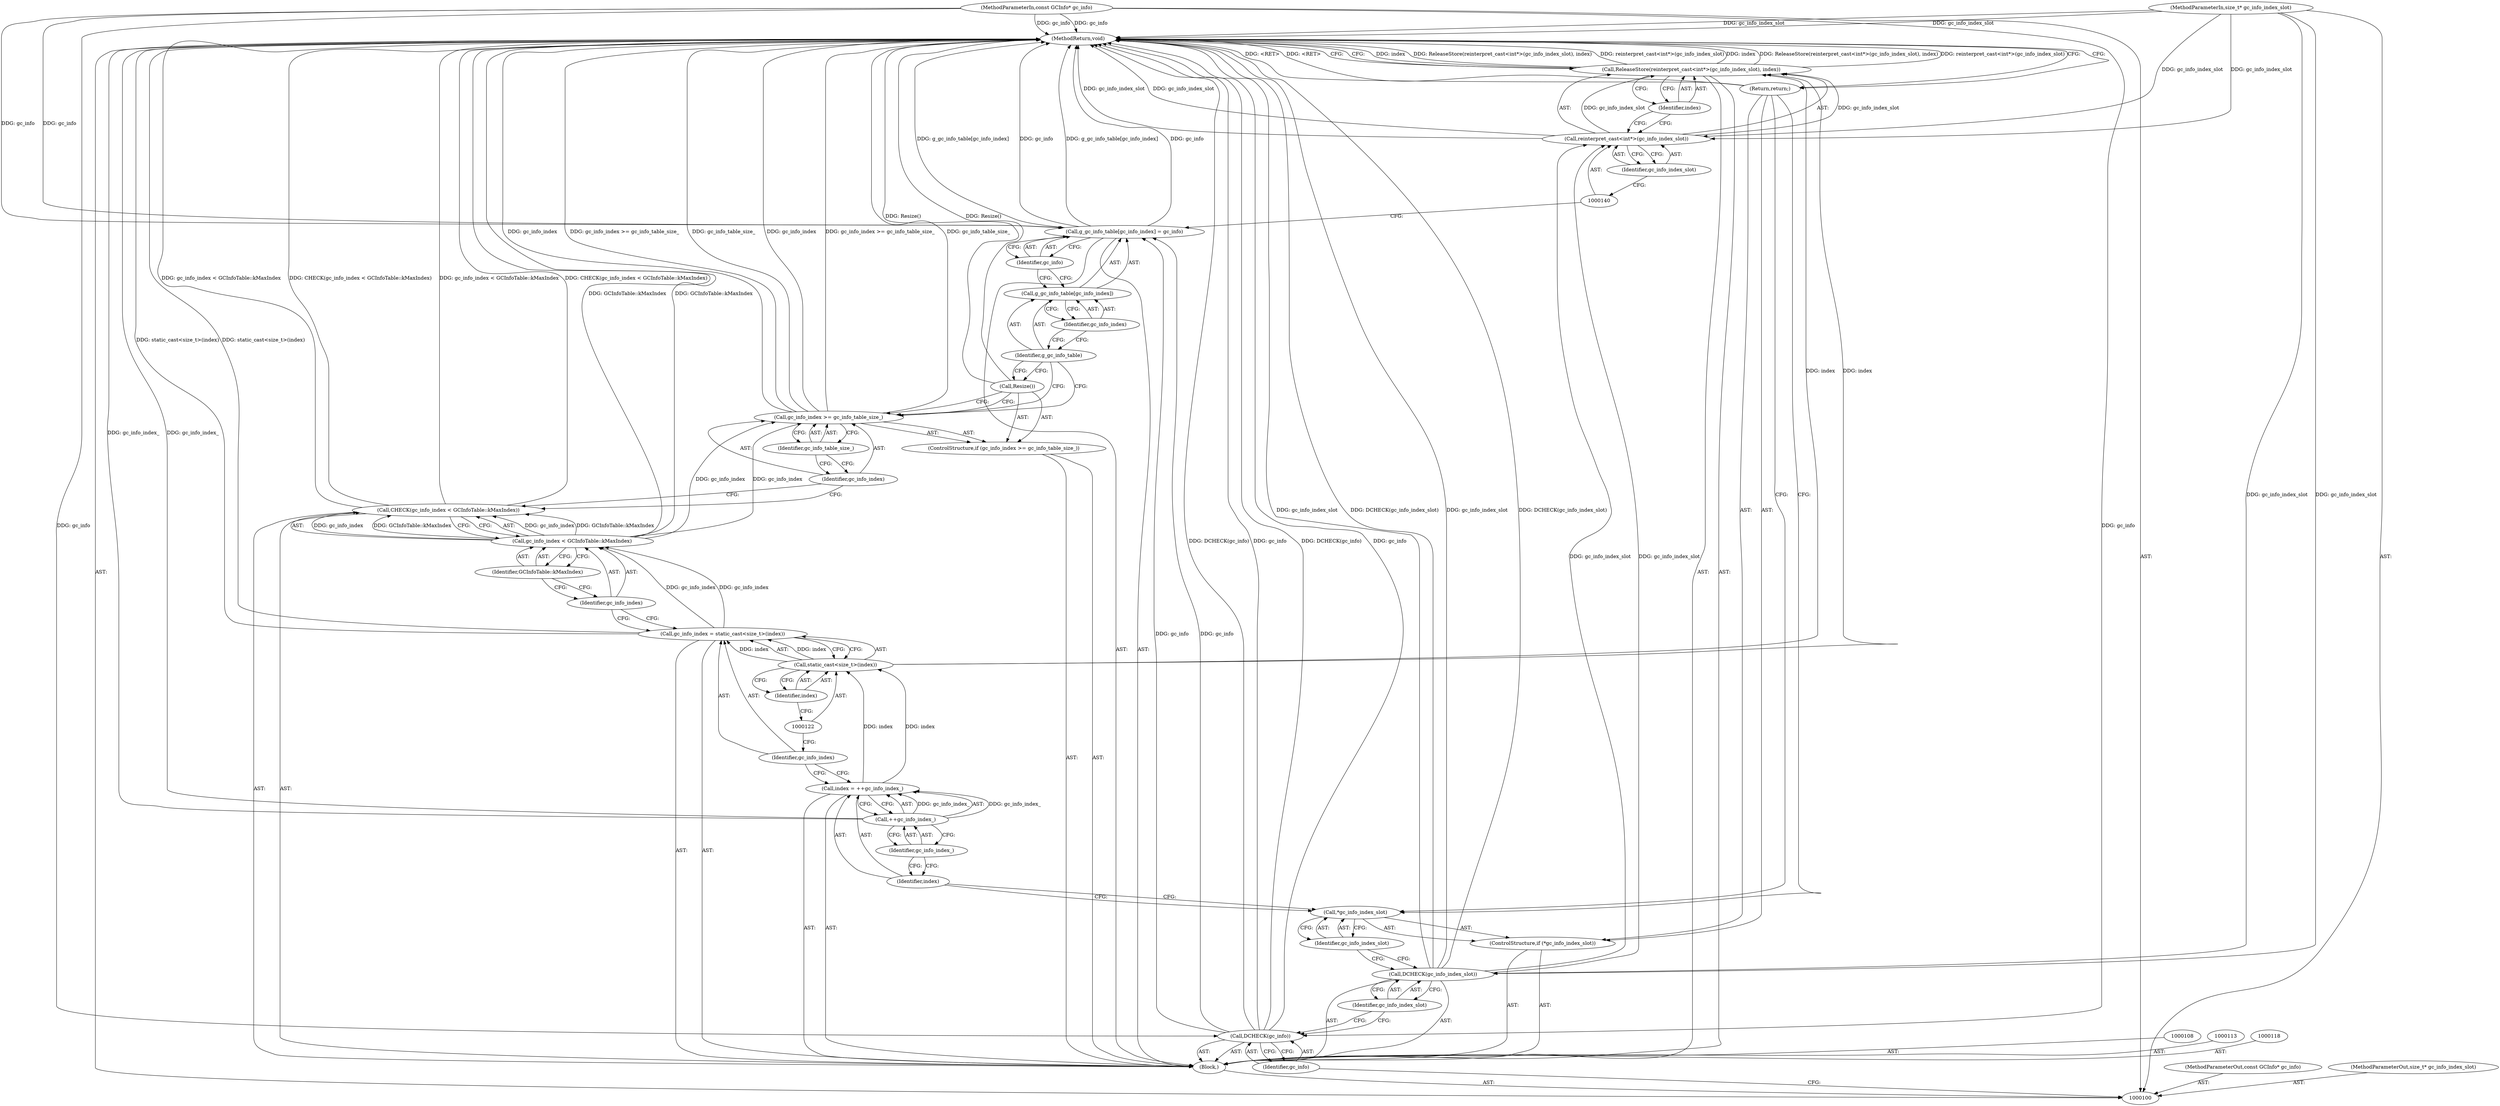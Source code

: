 digraph "1_Chrome_20b65d00ca3d8696430e22efad7485366f8c3a21" {
"1000143" [label="(MethodReturn,void)"];
"1000101" [label="(MethodParameterIn,const GCInfo* gc_info)"];
"1000201" [label="(MethodParameterOut,const GCInfo* gc_info)"];
"1000116" [label="(Call,++gc_info_index_)"];
"1000117" [label="(Identifier,gc_info_index_)"];
"1000114" [label="(Call,index = ++gc_info_index_)"];
"1000115" [label="(Identifier,index)"];
"1000119" [label="(Call,gc_info_index = static_cast<size_t>(index))"];
"1000120" [label="(Identifier,gc_info_index)"];
"1000121" [label="(Call,static_cast<size_t>(index))"];
"1000123" [label="(Identifier,index)"];
"1000127" [label="(Identifier,GCInfoTable::kMaxIndex)"];
"1000124" [label="(Call,CHECK(gc_info_index < GCInfoTable::kMaxIndex))"];
"1000125" [label="(Call,gc_info_index < GCInfoTable::kMaxIndex)"];
"1000126" [label="(Identifier,gc_info_index)"];
"1000128" [label="(ControlStructure,if (gc_info_index >= gc_info_table_size_))"];
"1000131" [label="(Identifier,gc_info_table_size_)"];
"1000129" [label="(Call,gc_info_index >= gc_info_table_size_)"];
"1000130" [label="(Identifier,gc_info_index)"];
"1000132" [label="(Call,Resize())"];
"1000136" [label="(Identifier,gc_info_index)"];
"1000133" [label="(Call,g_gc_info_table[gc_info_index] = gc_info)"];
"1000134" [label="(Call,g_gc_info_table[gc_info_index])"];
"1000135" [label="(Identifier,g_gc_info_table)"];
"1000137" [label="(Identifier,gc_info)"];
"1000139" [label="(Call,reinterpret_cast<int*>(gc_info_index_slot))"];
"1000138" [label="(Call,ReleaseStore(reinterpret_cast<int*>(gc_info_index_slot), index))"];
"1000141" [label="(Identifier,gc_info_index_slot)"];
"1000142" [label="(Identifier,index)"];
"1000102" [label="(MethodParameterIn,size_t* gc_info_index_slot)"];
"1000202" [label="(MethodParameterOut,size_t* gc_info_index_slot)"];
"1000103" [label="(Block,)"];
"1000105" [label="(Identifier,gc_info)"];
"1000104" [label="(Call,DCHECK(gc_info))"];
"1000107" [label="(Identifier,gc_info_index_slot)"];
"1000106" [label="(Call,DCHECK(gc_info_index_slot))"];
"1000109" [label="(ControlStructure,if (*gc_info_index_slot))"];
"1000110" [label="(Call,*gc_info_index_slot)"];
"1000111" [label="(Identifier,gc_info_index_slot)"];
"1000112" [label="(Return,return;)"];
"1000143" -> "1000100"  [label="AST: "];
"1000143" -> "1000112"  [label="CFG: "];
"1000143" -> "1000138"  [label="CFG: "];
"1000112" -> "1000143"  [label="DDG: <RET>"];
"1000116" -> "1000143"  [label="DDG: gc_info_index_"];
"1000129" -> "1000143"  [label="DDG: gc_info_index"];
"1000129" -> "1000143"  [label="DDG: gc_info_index >= gc_info_table_size_"];
"1000129" -> "1000143"  [label="DDG: gc_info_table_size_"];
"1000138" -> "1000143"  [label="DDG: index"];
"1000138" -> "1000143"  [label="DDG: ReleaseStore(reinterpret_cast<int*>(gc_info_index_slot), index)"];
"1000138" -> "1000143"  [label="DDG: reinterpret_cast<int*>(gc_info_index_slot)"];
"1000124" -> "1000143"  [label="DDG: gc_info_index < GCInfoTable::kMaxIndex"];
"1000124" -> "1000143"  [label="DDG: CHECK(gc_info_index < GCInfoTable::kMaxIndex)"];
"1000106" -> "1000143"  [label="DDG: gc_info_index_slot"];
"1000106" -> "1000143"  [label="DDG: DCHECK(gc_info_index_slot)"];
"1000104" -> "1000143"  [label="DDG: DCHECK(gc_info)"];
"1000104" -> "1000143"  [label="DDG: gc_info"];
"1000119" -> "1000143"  [label="DDG: static_cast<size_t>(index)"];
"1000125" -> "1000143"  [label="DDG: GCInfoTable::kMaxIndex"];
"1000101" -> "1000143"  [label="DDG: gc_info"];
"1000132" -> "1000143"  [label="DDG: Resize()"];
"1000139" -> "1000143"  [label="DDG: gc_info_index_slot"];
"1000133" -> "1000143"  [label="DDG: g_gc_info_table[gc_info_index]"];
"1000133" -> "1000143"  [label="DDG: gc_info"];
"1000102" -> "1000143"  [label="DDG: gc_info_index_slot"];
"1000101" -> "1000100"  [label="AST: "];
"1000101" -> "1000143"  [label="DDG: gc_info"];
"1000101" -> "1000104"  [label="DDG: gc_info"];
"1000101" -> "1000133"  [label="DDG: gc_info"];
"1000201" -> "1000100"  [label="AST: "];
"1000116" -> "1000114"  [label="AST: "];
"1000116" -> "1000117"  [label="CFG: "];
"1000117" -> "1000116"  [label="AST: "];
"1000114" -> "1000116"  [label="CFG: "];
"1000116" -> "1000143"  [label="DDG: gc_info_index_"];
"1000116" -> "1000114"  [label="DDG: gc_info_index_"];
"1000117" -> "1000116"  [label="AST: "];
"1000117" -> "1000115"  [label="CFG: "];
"1000116" -> "1000117"  [label="CFG: "];
"1000114" -> "1000103"  [label="AST: "];
"1000114" -> "1000116"  [label="CFG: "];
"1000115" -> "1000114"  [label="AST: "];
"1000116" -> "1000114"  [label="AST: "];
"1000120" -> "1000114"  [label="CFG: "];
"1000116" -> "1000114"  [label="DDG: gc_info_index_"];
"1000114" -> "1000121"  [label="DDG: index"];
"1000115" -> "1000114"  [label="AST: "];
"1000115" -> "1000110"  [label="CFG: "];
"1000117" -> "1000115"  [label="CFG: "];
"1000119" -> "1000103"  [label="AST: "];
"1000119" -> "1000121"  [label="CFG: "];
"1000120" -> "1000119"  [label="AST: "];
"1000121" -> "1000119"  [label="AST: "];
"1000126" -> "1000119"  [label="CFG: "];
"1000119" -> "1000143"  [label="DDG: static_cast<size_t>(index)"];
"1000121" -> "1000119"  [label="DDG: index"];
"1000119" -> "1000125"  [label="DDG: gc_info_index"];
"1000120" -> "1000119"  [label="AST: "];
"1000120" -> "1000114"  [label="CFG: "];
"1000122" -> "1000120"  [label="CFG: "];
"1000121" -> "1000119"  [label="AST: "];
"1000121" -> "1000123"  [label="CFG: "];
"1000122" -> "1000121"  [label="AST: "];
"1000123" -> "1000121"  [label="AST: "];
"1000119" -> "1000121"  [label="CFG: "];
"1000121" -> "1000119"  [label="DDG: index"];
"1000114" -> "1000121"  [label="DDG: index"];
"1000121" -> "1000138"  [label="DDG: index"];
"1000123" -> "1000121"  [label="AST: "];
"1000123" -> "1000122"  [label="CFG: "];
"1000121" -> "1000123"  [label="CFG: "];
"1000127" -> "1000125"  [label="AST: "];
"1000127" -> "1000126"  [label="CFG: "];
"1000125" -> "1000127"  [label="CFG: "];
"1000124" -> "1000103"  [label="AST: "];
"1000124" -> "1000125"  [label="CFG: "];
"1000125" -> "1000124"  [label="AST: "];
"1000130" -> "1000124"  [label="CFG: "];
"1000124" -> "1000143"  [label="DDG: gc_info_index < GCInfoTable::kMaxIndex"];
"1000124" -> "1000143"  [label="DDG: CHECK(gc_info_index < GCInfoTable::kMaxIndex)"];
"1000125" -> "1000124"  [label="DDG: gc_info_index"];
"1000125" -> "1000124"  [label="DDG: GCInfoTable::kMaxIndex"];
"1000125" -> "1000124"  [label="AST: "];
"1000125" -> "1000127"  [label="CFG: "];
"1000126" -> "1000125"  [label="AST: "];
"1000127" -> "1000125"  [label="AST: "];
"1000124" -> "1000125"  [label="CFG: "];
"1000125" -> "1000143"  [label="DDG: GCInfoTable::kMaxIndex"];
"1000125" -> "1000124"  [label="DDG: gc_info_index"];
"1000125" -> "1000124"  [label="DDG: GCInfoTable::kMaxIndex"];
"1000119" -> "1000125"  [label="DDG: gc_info_index"];
"1000125" -> "1000129"  [label="DDG: gc_info_index"];
"1000126" -> "1000125"  [label="AST: "];
"1000126" -> "1000119"  [label="CFG: "];
"1000127" -> "1000126"  [label="CFG: "];
"1000128" -> "1000103"  [label="AST: "];
"1000129" -> "1000128"  [label="AST: "];
"1000132" -> "1000128"  [label="AST: "];
"1000131" -> "1000129"  [label="AST: "];
"1000131" -> "1000130"  [label="CFG: "];
"1000129" -> "1000131"  [label="CFG: "];
"1000129" -> "1000128"  [label="AST: "];
"1000129" -> "1000131"  [label="CFG: "];
"1000130" -> "1000129"  [label="AST: "];
"1000131" -> "1000129"  [label="AST: "];
"1000132" -> "1000129"  [label="CFG: "];
"1000135" -> "1000129"  [label="CFG: "];
"1000129" -> "1000143"  [label="DDG: gc_info_index"];
"1000129" -> "1000143"  [label="DDG: gc_info_index >= gc_info_table_size_"];
"1000129" -> "1000143"  [label="DDG: gc_info_table_size_"];
"1000125" -> "1000129"  [label="DDG: gc_info_index"];
"1000130" -> "1000129"  [label="AST: "];
"1000130" -> "1000124"  [label="CFG: "];
"1000131" -> "1000130"  [label="CFG: "];
"1000132" -> "1000128"  [label="AST: "];
"1000132" -> "1000129"  [label="CFG: "];
"1000135" -> "1000132"  [label="CFG: "];
"1000132" -> "1000143"  [label="DDG: Resize()"];
"1000136" -> "1000134"  [label="AST: "];
"1000136" -> "1000135"  [label="CFG: "];
"1000134" -> "1000136"  [label="CFG: "];
"1000133" -> "1000103"  [label="AST: "];
"1000133" -> "1000137"  [label="CFG: "];
"1000134" -> "1000133"  [label="AST: "];
"1000137" -> "1000133"  [label="AST: "];
"1000140" -> "1000133"  [label="CFG: "];
"1000133" -> "1000143"  [label="DDG: g_gc_info_table[gc_info_index]"];
"1000133" -> "1000143"  [label="DDG: gc_info"];
"1000104" -> "1000133"  [label="DDG: gc_info"];
"1000101" -> "1000133"  [label="DDG: gc_info"];
"1000134" -> "1000133"  [label="AST: "];
"1000134" -> "1000136"  [label="CFG: "];
"1000135" -> "1000134"  [label="AST: "];
"1000136" -> "1000134"  [label="AST: "];
"1000137" -> "1000134"  [label="CFG: "];
"1000135" -> "1000134"  [label="AST: "];
"1000135" -> "1000132"  [label="CFG: "];
"1000135" -> "1000129"  [label="CFG: "];
"1000136" -> "1000135"  [label="CFG: "];
"1000137" -> "1000133"  [label="AST: "];
"1000137" -> "1000134"  [label="CFG: "];
"1000133" -> "1000137"  [label="CFG: "];
"1000139" -> "1000138"  [label="AST: "];
"1000139" -> "1000141"  [label="CFG: "];
"1000140" -> "1000139"  [label="AST: "];
"1000141" -> "1000139"  [label="AST: "];
"1000142" -> "1000139"  [label="CFG: "];
"1000139" -> "1000143"  [label="DDG: gc_info_index_slot"];
"1000139" -> "1000138"  [label="DDG: gc_info_index_slot"];
"1000106" -> "1000139"  [label="DDG: gc_info_index_slot"];
"1000102" -> "1000139"  [label="DDG: gc_info_index_slot"];
"1000138" -> "1000103"  [label="AST: "];
"1000138" -> "1000142"  [label="CFG: "];
"1000139" -> "1000138"  [label="AST: "];
"1000142" -> "1000138"  [label="AST: "];
"1000143" -> "1000138"  [label="CFG: "];
"1000138" -> "1000143"  [label="DDG: index"];
"1000138" -> "1000143"  [label="DDG: ReleaseStore(reinterpret_cast<int*>(gc_info_index_slot), index)"];
"1000138" -> "1000143"  [label="DDG: reinterpret_cast<int*>(gc_info_index_slot)"];
"1000139" -> "1000138"  [label="DDG: gc_info_index_slot"];
"1000121" -> "1000138"  [label="DDG: index"];
"1000141" -> "1000139"  [label="AST: "];
"1000141" -> "1000140"  [label="CFG: "];
"1000139" -> "1000141"  [label="CFG: "];
"1000142" -> "1000138"  [label="AST: "];
"1000142" -> "1000139"  [label="CFG: "];
"1000138" -> "1000142"  [label="CFG: "];
"1000102" -> "1000100"  [label="AST: "];
"1000102" -> "1000143"  [label="DDG: gc_info_index_slot"];
"1000102" -> "1000106"  [label="DDG: gc_info_index_slot"];
"1000102" -> "1000139"  [label="DDG: gc_info_index_slot"];
"1000202" -> "1000100"  [label="AST: "];
"1000103" -> "1000100"  [label="AST: "];
"1000104" -> "1000103"  [label="AST: "];
"1000106" -> "1000103"  [label="AST: "];
"1000108" -> "1000103"  [label="AST: "];
"1000109" -> "1000103"  [label="AST: "];
"1000113" -> "1000103"  [label="AST: "];
"1000114" -> "1000103"  [label="AST: "];
"1000118" -> "1000103"  [label="AST: "];
"1000119" -> "1000103"  [label="AST: "];
"1000124" -> "1000103"  [label="AST: "];
"1000128" -> "1000103"  [label="AST: "];
"1000133" -> "1000103"  [label="AST: "];
"1000138" -> "1000103"  [label="AST: "];
"1000105" -> "1000104"  [label="AST: "];
"1000105" -> "1000100"  [label="CFG: "];
"1000104" -> "1000105"  [label="CFG: "];
"1000104" -> "1000103"  [label="AST: "];
"1000104" -> "1000105"  [label="CFG: "];
"1000105" -> "1000104"  [label="AST: "];
"1000107" -> "1000104"  [label="CFG: "];
"1000104" -> "1000143"  [label="DDG: DCHECK(gc_info)"];
"1000104" -> "1000143"  [label="DDG: gc_info"];
"1000101" -> "1000104"  [label="DDG: gc_info"];
"1000104" -> "1000133"  [label="DDG: gc_info"];
"1000107" -> "1000106"  [label="AST: "];
"1000107" -> "1000104"  [label="CFG: "];
"1000106" -> "1000107"  [label="CFG: "];
"1000106" -> "1000103"  [label="AST: "];
"1000106" -> "1000107"  [label="CFG: "];
"1000107" -> "1000106"  [label="AST: "];
"1000111" -> "1000106"  [label="CFG: "];
"1000106" -> "1000143"  [label="DDG: gc_info_index_slot"];
"1000106" -> "1000143"  [label="DDG: DCHECK(gc_info_index_slot)"];
"1000102" -> "1000106"  [label="DDG: gc_info_index_slot"];
"1000106" -> "1000139"  [label="DDG: gc_info_index_slot"];
"1000109" -> "1000103"  [label="AST: "];
"1000110" -> "1000109"  [label="AST: "];
"1000112" -> "1000109"  [label="AST: "];
"1000110" -> "1000109"  [label="AST: "];
"1000110" -> "1000111"  [label="CFG: "];
"1000111" -> "1000110"  [label="AST: "];
"1000112" -> "1000110"  [label="CFG: "];
"1000115" -> "1000110"  [label="CFG: "];
"1000111" -> "1000110"  [label="AST: "];
"1000111" -> "1000106"  [label="CFG: "];
"1000110" -> "1000111"  [label="CFG: "];
"1000112" -> "1000109"  [label="AST: "];
"1000112" -> "1000110"  [label="CFG: "];
"1000143" -> "1000112"  [label="CFG: "];
"1000112" -> "1000143"  [label="DDG: <RET>"];
}
